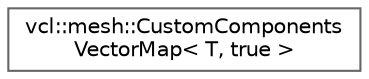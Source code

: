 digraph "Graphical Class Hierarchy"
{
 // LATEX_PDF_SIZE
  bgcolor="transparent";
  edge [fontname=Helvetica,fontsize=10,labelfontname=Helvetica,labelfontsize=10];
  node [fontname=Helvetica,fontsize=10,shape=box,height=0.2,width=0.4];
  rankdir="LR";
  Node0 [label="vcl::mesh::CustomComponents\lVectorMap\< T, true \>",height=0.2,width=0.4,color="grey40", fillcolor="white", style="filled",URL="$classvcl_1_1mesh_1_1CustomComponentsVectorMap_3_01T_00_01true_01_4.html",tooltip=" "];
}
